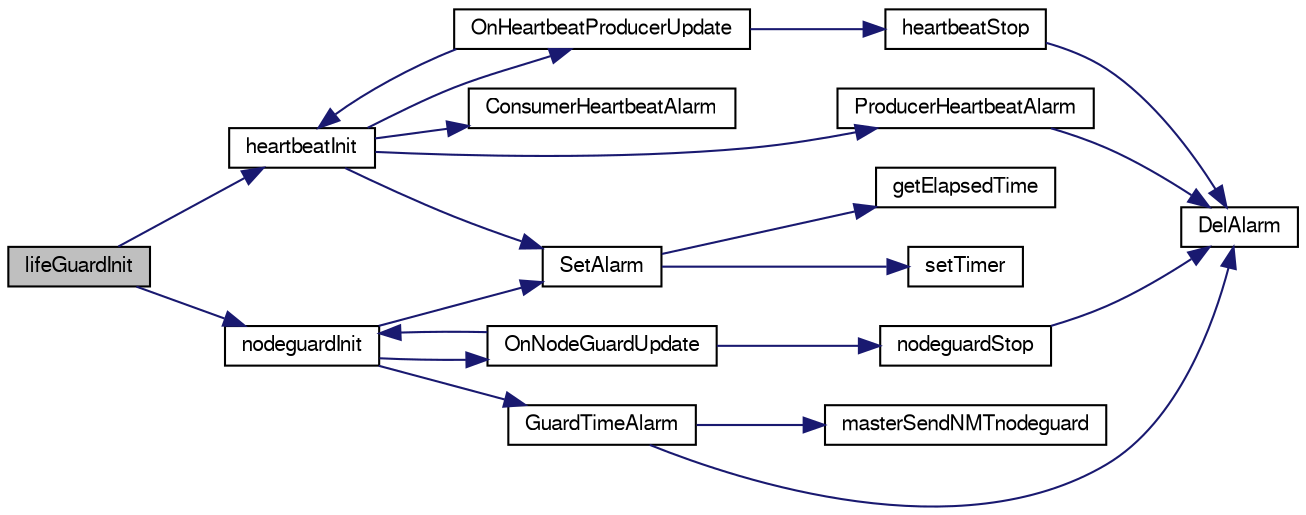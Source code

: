 digraph "lifeGuardInit"
{
  edge [fontname="FreeSans",fontsize="10",labelfontname="FreeSans",labelfontsize="10"];
  node [fontname="FreeSans",fontsize="10",shape=record];
  rankdir="LR";
  Node1 [label="lifeGuardInit",height=0.2,width=0.4,color="black", fillcolor="grey75", style="filled" fontcolor="black"];
  Node1 -> Node2 [color="midnightblue",fontsize="10",style="solid",fontname="FreeSans"];
  Node2 [label="heartbeatInit",height=0.2,width=0.4,color="black", fillcolor="white", style="filled",URL="$group__heartbeato.html#ga8896f6846e4d020390f6953f3d98aa21",tooltip="Start heartbeat consumer and producer with respect to 0x1016 and 0x1017 object dictionary entries..."];
  Node2 -> Node3 [color="midnightblue",fontsize="10",style="solid",fontname="FreeSans"];
  Node3 [label="OnHeartbeatProducerUpdate",height=0.2,width=0.4,color="black", fillcolor="white", style="filled",URL="$group__heartbeato.html#gad32067289c0105a381c2dcec74311226"];
  Node3 -> Node4 [color="midnightblue",fontsize="10",style="solid",fontname="FreeSans"];
  Node4 [label="heartbeatStop",height=0.2,width=0.4,color="black", fillcolor="white", style="filled",URL="$group__heartbeato.html#ga1b73047269c2a02065e12af18c6053c7",tooltip="Stop heartbeat consumer and producer. "];
  Node4 -> Node5 [color="midnightblue",fontsize="10",style="solid",fontname="FreeSans"];
  Node5 [label="DelAlarm",height=0.2,width=0.4,color="black", fillcolor="white", style="filled",URL="$group__timer.html#ga991b3cfaac2f201b14d5530f75985c21",tooltip="Delete an alarm before expiring. "];
  Node3 -> Node2 [color="midnightblue",fontsize="10",style="solid",fontname="FreeSans"];
  Node2 -> Node6 [color="midnightblue",fontsize="10",style="solid",fontname="FreeSans"];
  Node6 [label="SetAlarm",height=0.2,width=0.4,color="black", fillcolor="white", style="filled",URL="$group__timer.html#ga11c2616d78f06ed9144ef662f757b128",tooltip="Set an alarm to execute a callback function when expired. "];
  Node6 -> Node7 [color="midnightblue",fontsize="10",style="solid",fontname="FreeSans"];
  Node7 [label="getElapsedTime",height=0.2,width=0.4,color="black", fillcolor="white", style="filled",URL="$group__timer.html#ga4dccc204d52176bd547ab34d6858f5ba",tooltip="Get the time elapsed since latest timer occurence. "];
  Node6 -> Node8 [color="midnightblue",fontsize="10",style="solid",fontname="FreeSans"];
  Node8 [label="setTimer",height=0.2,width=0.4,color="black", fillcolor="white", style="filled",URL="$group__timer.html#gab8d05dee70f04b5c5190ab00e84da106",tooltip="Set a timerfor a given time. "];
  Node2 -> Node9 [color="midnightblue",fontsize="10",style="solid",fontname="FreeSans"];
  Node9 [label="ConsumerHeartbeatAlarm",height=0.2,width=0.4,color="black", fillcolor="white", style="filled",URL="$group__heartbeato.html#gac1fe275595c601d9dfed7cb9f5e3373e"];
  Node2 -> Node10 [color="midnightblue",fontsize="10",style="solid",fontname="FreeSans"];
  Node10 [label="ProducerHeartbeatAlarm",height=0.2,width=0.4,color="black", fillcolor="white", style="filled",URL="$group__heartbeato.html#gab762f7a046fafea414bb71a456c56709"];
  Node10 -> Node5 [color="midnightblue",fontsize="10",style="solid",fontname="FreeSans"];
  Node1 -> Node11 [color="midnightblue",fontsize="10",style="solid",fontname="FreeSans"];
  Node11 [label="nodeguardInit",height=0.2,width=0.4,color="black", fillcolor="white", style="filled",URL="$group__nodeguardo.html#ga3f81fed5eb843c8baf131915f5826649",tooltip="Start node guarding with respect to 0x100C and 0x100D in the object dictionary. "];
  Node11 -> Node12 [color="midnightblue",fontsize="10",style="solid",fontname="FreeSans"];
  Node12 [label="OnNodeGuardUpdate",height=0.2,width=0.4,color="black", fillcolor="white", style="filled",URL="$group__nodeguardo.html#ga6ca299d2e686313a85093b8a381af80a"];
  Node12 -> Node13 [color="midnightblue",fontsize="10",style="solid",fontname="FreeSans"];
  Node13 [label="nodeguardStop",height=0.2,width=0.4,color="black", fillcolor="white", style="filled",URL="$group__nodeguardo.html#gac259820ffbdf98861fc0e75646fba119",tooltip="Stop producing node guarding messages. "];
  Node13 -> Node5 [color="midnightblue",fontsize="10",style="solid",fontname="FreeSans"];
  Node12 -> Node11 [color="midnightblue",fontsize="10",style="solid",fontname="FreeSans"];
  Node11 -> Node6 [color="midnightblue",fontsize="10",style="solid",fontname="FreeSans"];
  Node11 -> Node14 [color="midnightblue",fontsize="10",style="solid",fontname="FreeSans"];
  Node14 [label="GuardTimeAlarm",height=0.2,width=0.4,color="black", fillcolor="white", style="filled",URL="$group__nodeguardo.html#ga58b22c95490ed51c5fd5608ac4f5d148",tooltip="The guardTime - Timer Callback. "];
  Node14 -> Node15 [color="midnightblue",fontsize="10",style="solid",fontname="FreeSans"];
  Node15 [label="masterSendNMTnodeguard",height=0.2,width=0.4,color="black", fillcolor="white", style="filled",URL="$group__nmtmaster.html#gaf63689baeabb15103c2b7afe8885c5c4",tooltip="Transmit a NodeGuard message on the network to the slave whose nodeId is node ID. ..."];
  Node14 -> Node5 [color="midnightblue",fontsize="10",style="solid",fontname="FreeSans"];
}
